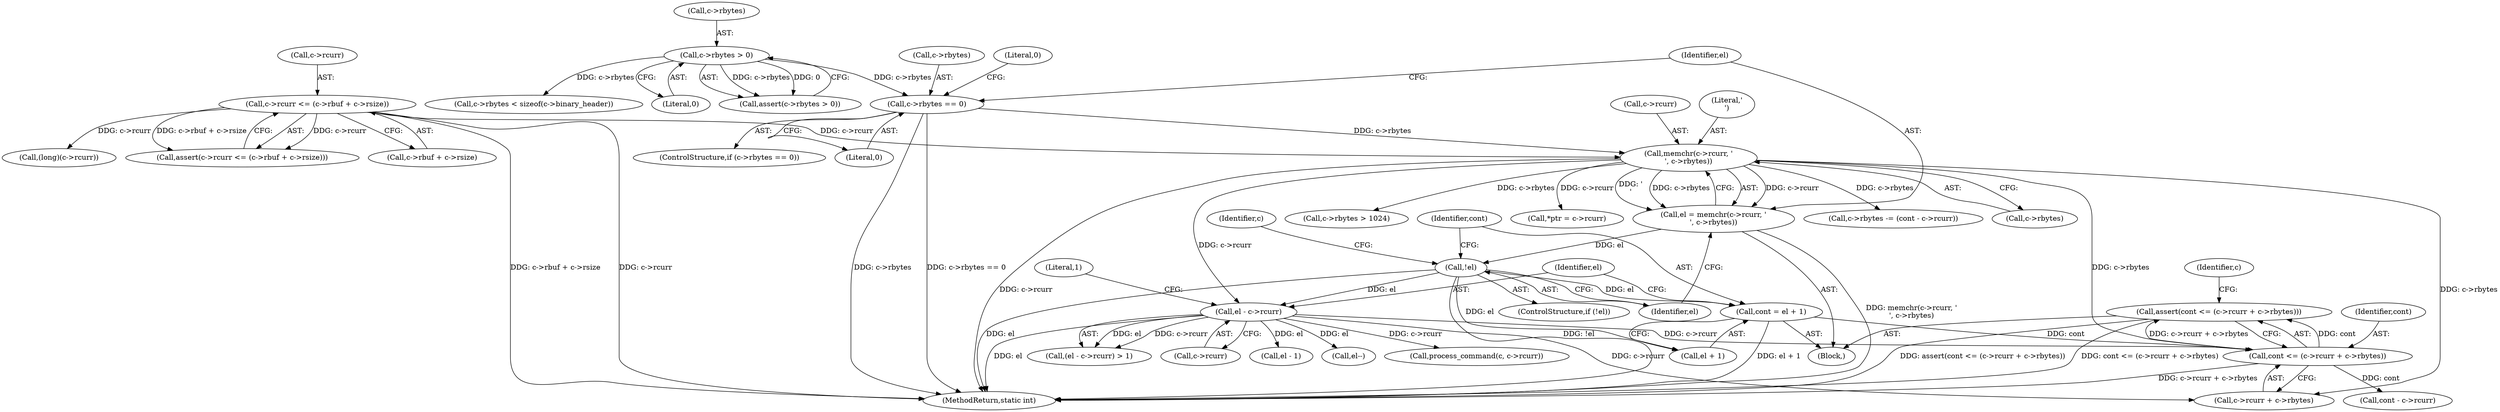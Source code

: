 digraph "0_memcached_d9cd01ede97f4145af9781d448c62a3318952719@API" {
"1000560" [label="(Call,assert(cont <= (c->rcurr + c->rbytes)))"];
"1000561" [label="(Call,cont <= (c->rcurr + c->rbytes))"];
"1000533" [label="(Call,cont = el + 1)"];
"1000493" [label="(Call,!el)"];
"1000482" [label="(Call,el = memchr(c->rcurr, '\n', c->rbytes))"];
"1000484" [label="(Call,memchr(c->rcurr, '\n', c->rbytes))"];
"1000115" [label="(Call,c->rcurr <= (c->rbuf + c->rsize))"];
"1000475" [label="(Call,c->rbytes == 0)"];
"1000127" [label="(Call,c->rbytes > 0)"];
"1000541" [label="(Call,el - c->rcurr)"];
"1000561" [label="(Call,cont <= (c->rcurr + c->rbytes))"];
"1000116" [label="(Call,c->rcurr)"];
"1000542" [label="(Identifier,el)"];
"1000494" [label="(Identifier,el)"];
"1000571" [label="(Identifier,c)"];
"1000497" [label="(Call,c->rbytes > 1024)"];
"1000479" [label="(Literal,0)"];
"1000482" [label="(Call,el = memchr(c->rcurr, '\n', c->rbytes))"];
"1000471" [label="(Block,)"];
"1000504" [label="(Call,*ptr = c->rcurr)"];
"1000563" [label="(Call,c->rcurr + c->rbytes)"];
"1000476" [label="(Call,c->rbytes)"];
"1000114" [label="(Call,assert(c->rcurr <= (c->rbuf + c->rsize)))"];
"1000533" [label="(Call,cont = el + 1)"];
"1000579" [label="(Call,cont - c->rcurr)"];
"1000115" [label="(Call,c->rcurr <= (c->rbuf + c->rsize))"];
"1000554" [label="(Call,el--)"];
"1000475" [label="(Call,c->rbytes == 0)"];
"1000560" [label="(Call,assert(cont <= (c->rcurr + c->rbytes)))"];
"1000127" [label="(Call,c->rbytes > 0)"];
"1000119" [label="(Call,c->rbuf + c->rsize)"];
"1000570" [label="(Call,process_command(c, c->rcurr))"];
"1000603" [label="(MethodReturn,static int)"];
"1000534" [label="(Identifier,cont)"];
"1000541" [label="(Call,el - c->rcurr)"];
"1000483" [label="(Identifier,el)"];
"1000131" [label="(Literal,0)"];
"1000211" [label="(Call,(long)(c->rcurr))"];
"1000575" [label="(Call,c->rbytes -= (cont - c->rcurr))"];
"1000562" [label="(Identifier,cont)"];
"1000485" [label="(Call,c->rcurr)"];
"1000489" [label="(Call,c->rbytes)"];
"1000540" [label="(Call,(el - c->rcurr) > 1)"];
"1000128" [label="(Call,c->rbytes)"];
"1000493" [label="(Call,!el)"];
"1000492" [label="(ControlStructure,if (!el))"];
"1000546" [label="(Literal,1)"];
"1000481" [label="(Literal,0)"];
"1000499" [label="(Identifier,c)"];
"1000195" [label="(Call,c->rbytes < sizeof(c->binary_header))"];
"1000535" [label="(Call,el + 1)"];
"1000543" [label="(Call,c->rcurr)"];
"1000484" [label="(Call,memchr(c->rcurr, '\n', c->rbytes))"];
"1000549" [label="(Call,el - 1)"];
"1000474" [label="(ControlStructure,if (c->rbytes == 0))"];
"1000126" [label="(Call,assert(c->rbytes > 0))"];
"1000488" [label="(Literal,'\n')"];
"1000560" -> "1000471"  [label="AST: "];
"1000560" -> "1000561"  [label="CFG: "];
"1000561" -> "1000560"  [label="AST: "];
"1000571" -> "1000560"  [label="CFG: "];
"1000560" -> "1000603"  [label="DDG: assert(cont <= (c->rcurr + c->rbytes))"];
"1000560" -> "1000603"  [label="DDG: cont <= (c->rcurr + c->rbytes)"];
"1000561" -> "1000560"  [label="DDG: cont"];
"1000561" -> "1000560"  [label="DDG: c->rcurr + c->rbytes"];
"1000561" -> "1000563"  [label="CFG: "];
"1000562" -> "1000561"  [label="AST: "];
"1000563" -> "1000561"  [label="AST: "];
"1000561" -> "1000603"  [label="DDG: c->rcurr + c->rbytes"];
"1000533" -> "1000561"  [label="DDG: cont"];
"1000541" -> "1000561"  [label="DDG: c->rcurr"];
"1000484" -> "1000561"  [label="DDG: c->rbytes"];
"1000561" -> "1000579"  [label="DDG: cont"];
"1000533" -> "1000471"  [label="AST: "];
"1000533" -> "1000535"  [label="CFG: "];
"1000534" -> "1000533"  [label="AST: "];
"1000535" -> "1000533"  [label="AST: "];
"1000542" -> "1000533"  [label="CFG: "];
"1000533" -> "1000603"  [label="DDG: el + 1"];
"1000493" -> "1000533"  [label="DDG: el"];
"1000493" -> "1000492"  [label="AST: "];
"1000493" -> "1000494"  [label="CFG: "];
"1000494" -> "1000493"  [label="AST: "];
"1000499" -> "1000493"  [label="CFG: "];
"1000534" -> "1000493"  [label="CFG: "];
"1000493" -> "1000603"  [label="DDG: el"];
"1000493" -> "1000603"  [label="DDG: !el"];
"1000482" -> "1000493"  [label="DDG: el"];
"1000493" -> "1000535"  [label="DDG: el"];
"1000493" -> "1000541"  [label="DDG: el"];
"1000482" -> "1000471"  [label="AST: "];
"1000482" -> "1000484"  [label="CFG: "];
"1000483" -> "1000482"  [label="AST: "];
"1000484" -> "1000482"  [label="AST: "];
"1000494" -> "1000482"  [label="CFG: "];
"1000482" -> "1000603"  [label="DDG: memchr(c->rcurr, '\n', c->rbytes)"];
"1000484" -> "1000482"  [label="DDG: c->rcurr"];
"1000484" -> "1000482"  [label="DDG: '\n'"];
"1000484" -> "1000482"  [label="DDG: c->rbytes"];
"1000484" -> "1000489"  [label="CFG: "];
"1000485" -> "1000484"  [label="AST: "];
"1000488" -> "1000484"  [label="AST: "];
"1000489" -> "1000484"  [label="AST: "];
"1000484" -> "1000603"  [label="DDG: c->rcurr"];
"1000115" -> "1000484"  [label="DDG: c->rcurr"];
"1000475" -> "1000484"  [label="DDG: c->rbytes"];
"1000484" -> "1000497"  [label="DDG: c->rbytes"];
"1000484" -> "1000504"  [label="DDG: c->rcurr"];
"1000484" -> "1000541"  [label="DDG: c->rcurr"];
"1000484" -> "1000563"  [label="DDG: c->rbytes"];
"1000484" -> "1000575"  [label="DDG: c->rbytes"];
"1000115" -> "1000114"  [label="AST: "];
"1000115" -> "1000119"  [label="CFG: "];
"1000116" -> "1000115"  [label="AST: "];
"1000119" -> "1000115"  [label="AST: "];
"1000114" -> "1000115"  [label="CFG: "];
"1000115" -> "1000603"  [label="DDG: c->rbuf + c->rsize"];
"1000115" -> "1000603"  [label="DDG: c->rcurr"];
"1000115" -> "1000114"  [label="DDG: c->rcurr"];
"1000115" -> "1000114"  [label="DDG: c->rbuf + c->rsize"];
"1000115" -> "1000211"  [label="DDG: c->rcurr"];
"1000475" -> "1000474"  [label="AST: "];
"1000475" -> "1000479"  [label="CFG: "];
"1000476" -> "1000475"  [label="AST: "];
"1000479" -> "1000475"  [label="AST: "];
"1000481" -> "1000475"  [label="CFG: "];
"1000483" -> "1000475"  [label="CFG: "];
"1000475" -> "1000603"  [label="DDG: c->rbytes"];
"1000475" -> "1000603"  [label="DDG: c->rbytes == 0"];
"1000127" -> "1000475"  [label="DDG: c->rbytes"];
"1000127" -> "1000126"  [label="AST: "];
"1000127" -> "1000131"  [label="CFG: "];
"1000128" -> "1000127"  [label="AST: "];
"1000131" -> "1000127"  [label="AST: "];
"1000126" -> "1000127"  [label="CFG: "];
"1000127" -> "1000126"  [label="DDG: c->rbytes"];
"1000127" -> "1000126"  [label="DDG: 0"];
"1000127" -> "1000195"  [label="DDG: c->rbytes"];
"1000541" -> "1000540"  [label="AST: "];
"1000541" -> "1000543"  [label="CFG: "];
"1000542" -> "1000541"  [label="AST: "];
"1000543" -> "1000541"  [label="AST: "];
"1000546" -> "1000541"  [label="CFG: "];
"1000541" -> "1000603"  [label="DDG: el"];
"1000541" -> "1000540"  [label="DDG: el"];
"1000541" -> "1000540"  [label="DDG: c->rcurr"];
"1000541" -> "1000549"  [label="DDG: el"];
"1000541" -> "1000554"  [label="DDG: el"];
"1000541" -> "1000563"  [label="DDG: c->rcurr"];
"1000541" -> "1000570"  [label="DDG: c->rcurr"];
}
